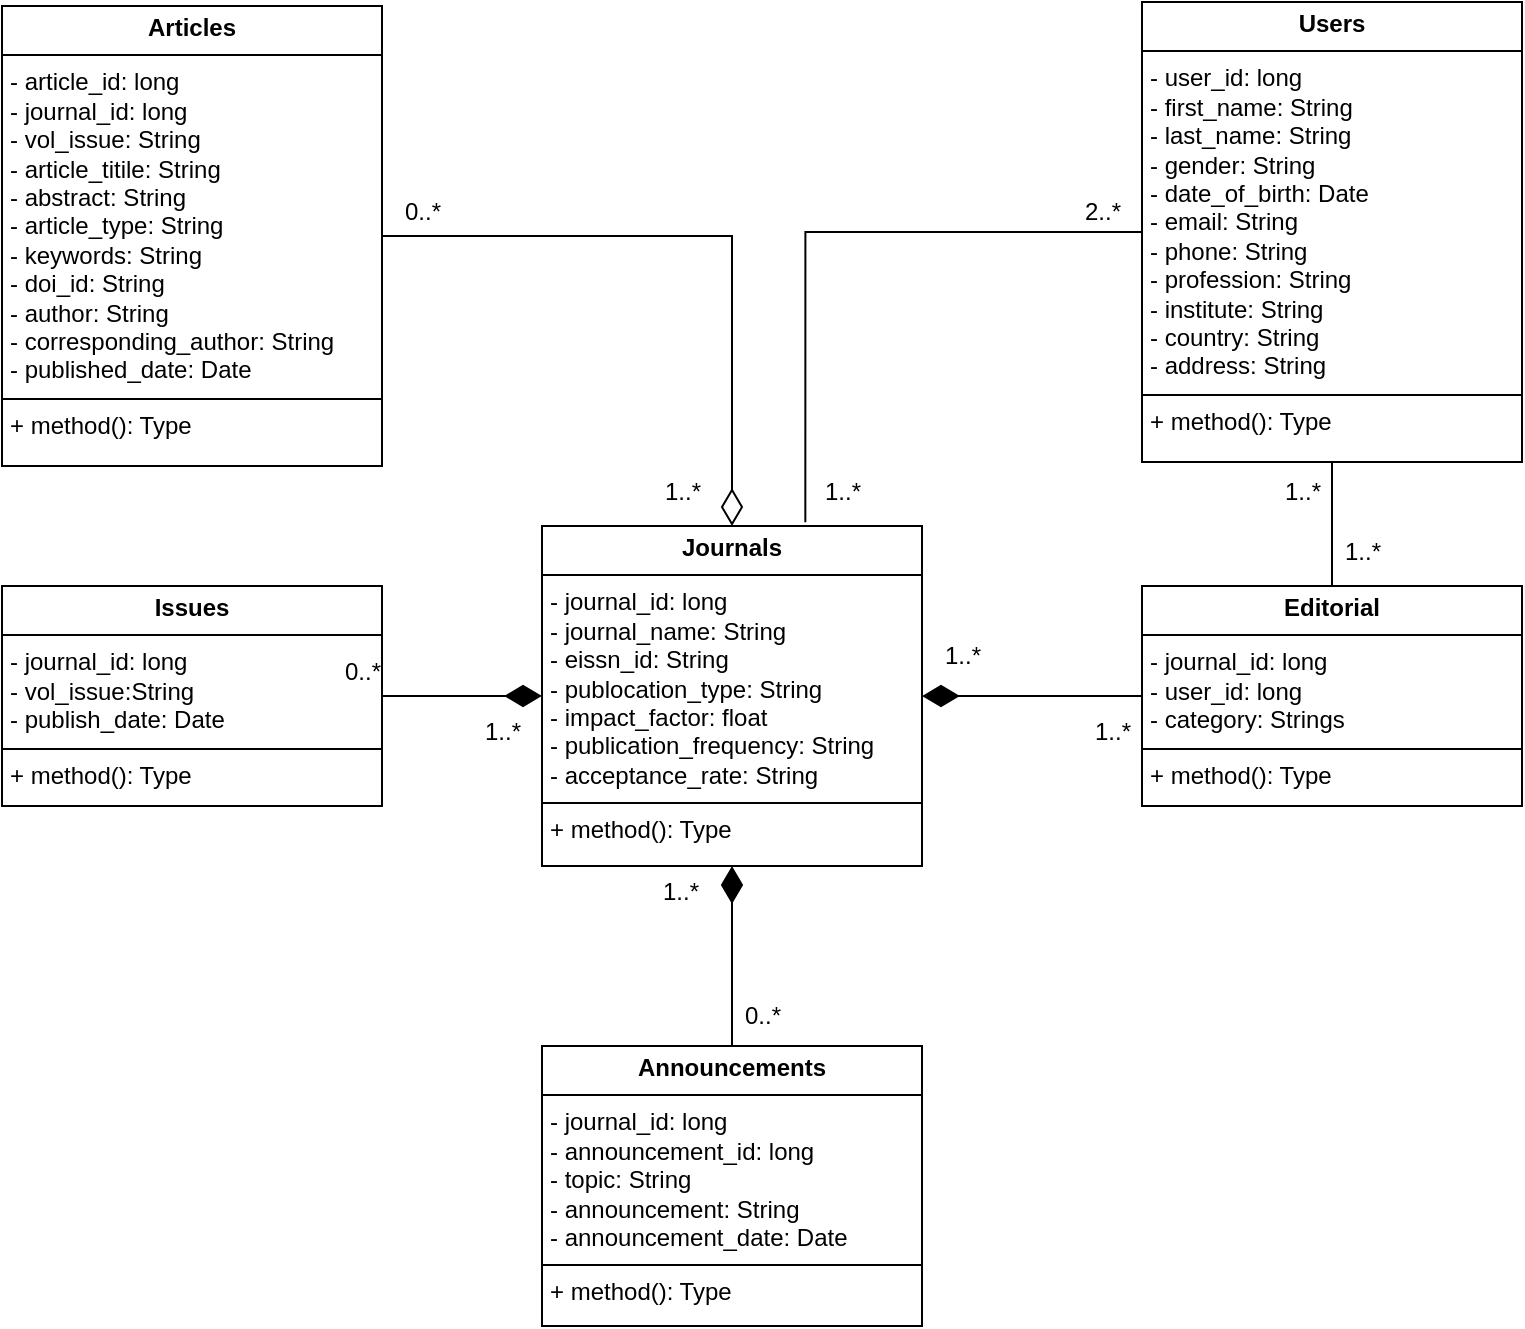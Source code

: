 <mxfile version="26.1.3">
  <diagram id="23iRSUPoRavnBvh4doch" name="Page-1">
    <mxGraphModel dx="1450" dy="957" grid="1" gridSize="10" guides="1" tooltips="1" connect="1" arrows="1" fold="1" page="0" pageScale="1" pageWidth="827" pageHeight="1169" math="0" shadow="0">
      <root>
        <mxCell id="0" />
        <mxCell id="1" parent="0" />
        <mxCell id="FJPfQv-ruWW9nif7IY8S-1" value="&lt;p style=&quot;margin:0px;margin-top:4px;text-align:center;&quot;&gt;&lt;b&gt;Journals&lt;/b&gt;&lt;/p&gt;&lt;hr size=&quot;1&quot; style=&quot;border-style:solid;&quot;&gt;&lt;p style=&quot;margin:0px;margin-left:4px;&quot;&gt;- journal_id: long&lt;/p&gt;&lt;p style=&quot;margin:0px;margin-left:4px;&quot;&gt;- journal_name: String&lt;/p&gt;&lt;p style=&quot;margin:0px;margin-left:4px;&quot;&gt;- eissn_id: String&lt;/p&gt;&lt;p style=&quot;margin:0px;margin-left:4px;&quot;&gt;- publocation_type: String&lt;/p&gt;&lt;p style=&quot;margin:0px;margin-left:4px;&quot;&gt;- impact_factor: float&lt;/p&gt;&lt;p style=&quot;margin:0px;margin-left:4px;&quot;&gt;- publication_frequency: String&lt;/p&gt;&lt;p style=&quot;margin:0px;margin-left:4px;&quot;&gt;- acceptance_rate: String&lt;/p&gt;&lt;hr size=&quot;1&quot; style=&quot;border-style:solid;&quot;&gt;&lt;p style=&quot;margin:0px;margin-left:4px;&quot;&gt;+ method(): Type&lt;/p&gt;" style="verticalAlign=top;align=left;overflow=fill;html=1;whiteSpace=wrap;" vertex="1" parent="1">
          <mxGeometry x="80" y="210" width="190" height="170" as="geometry" />
        </mxCell>
        <mxCell id="FJPfQv-ruWW9nif7IY8S-12" style="edgeStyle=orthogonalEdgeStyle;rounded=0;orthogonalLoop=1;jettySize=auto;html=1;entryX=0.5;entryY=1;entryDx=0;entryDy=0;endArrow=diamondThin;endFill=1;endSize=16;" edge="1" parent="1" source="FJPfQv-ruWW9nif7IY8S-3" target="FJPfQv-ruWW9nif7IY8S-1">
          <mxGeometry relative="1" as="geometry" />
        </mxCell>
        <mxCell id="FJPfQv-ruWW9nif7IY8S-3" value="&lt;p style=&quot;margin:0px;margin-top:4px;text-align:center;&quot;&gt;&lt;b&gt;Announcements&lt;/b&gt;&lt;/p&gt;&lt;hr size=&quot;1&quot; style=&quot;border-style:solid;&quot;&gt;&lt;p style=&quot;margin:0px;margin-left:4px;&quot;&gt;- journal_id: long&lt;br&gt;&lt;/p&gt;&lt;p style=&quot;margin:0px;margin-left:4px;&quot;&gt;- announcement_id: long&lt;/p&gt;&lt;p style=&quot;margin:0px;margin-left:4px;&quot;&gt;- topic: String&lt;/p&gt;&lt;p style=&quot;margin:0px;margin-left:4px;&quot;&gt;- announcement: String&lt;/p&gt;&lt;p style=&quot;margin:0px;margin-left:4px;&quot;&gt;- announcement_date: Date&lt;/p&gt;&lt;hr size=&quot;1&quot; style=&quot;border-style:solid;&quot;&gt;&lt;p style=&quot;margin:0px;margin-left:4px;&quot;&gt;+ method(): Type&lt;/p&gt;" style="verticalAlign=top;align=left;overflow=fill;html=1;whiteSpace=wrap;" vertex="1" parent="1">
          <mxGeometry x="80" y="470" width="190" height="140" as="geometry" />
        </mxCell>
        <mxCell id="FJPfQv-ruWW9nif7IY8S-11" style="edgeStyle=orthogonalEdgeStyle;rounded=0;orthogonalLoop=1;jettySize=auto;html=1;entryX=0;entryY=0.5;entryDx=0;entryDy=0;endArrow=diamondThin;endFill=1;endSize=16;" edge="1" parent="1" source="FJPfQv-ruWW9nif7IY8S-4" target="FJPfQv-ruWW9nif7IY8S-1">
          <mxGeometry relative="1" as="geometry" />
        </mxCell>
        <mxCell id="FJPfQv-ruWW9nif7IY8S-4" value="&lt;p style=&quot;margin:0px;margin-top:4px;text-align:center;&quot;&gt;&lt;b&gt;Issues&lt;/b&gt;&lt;/p&gt;&lt;hr size=&quot;1&quot; style=&quot;border-style:solid;&quot;&gt;&lt;p style=&quot;margin:0px;margin-left:4px;&quot;&gt;- journal_id: long&lt;br&gt;&lt;/p&gt;&lt;p style=&quot;margin:0px;margin-left:4px;&quot;&gt;- vol_issue:String&lt;/p&gt;&lt;p style=&quot;margin:0px;margin-left:4px;&quot;&gt;- publish_date: Date&lt;/p&gt;&lt;hr size=&quot;1&quot; style=&quot;border-style:solid;&quot;&gt;&lt;p style=&quot;margin:0px;margin-left:4px;&quot;&gt;+ method(): Type&lt;/p&gt;" style="verticalAlign=top;align=left;overflow=fill;html=1;whiteSpace=wrap;" vertex="1" parent="1">
          <mxGeometry x="-190" y="240" width="190" height="110" as="geometry" />
        </mxCell>
        <mxCell id="FJPfQv-ruWW9nif7IY8S-8" style="edgeStyle=orthogonalEdgeStyle;rounded=0;orthogonalLoop=1;jettySize=auto;html=1;entryX=1;entryY=0.5;entryDx=0;entryDy=0;endArrow=diamondThin;endFill=1;endSize=16;" edge="1" parent="1" source="FJPfQv-ruWW9nif7IY8S-5" target="FJPfQv-ruWW9nif7IY8S-1">
          <mxGeometry relative="1" as="geometry" />
        </mxCell>
        <mxCell id="FJPfQv-ruWW9nif7IY8S-5" value="&lt;p style=&quot;margin:0px;margin-top:4px;text-align:center;&quot;&gt;&lt;b&gt;Editorial&lt;/b&gt;&lt;/p&gt;&lt;hr size=&quot;1&quot; style=&quot;border-style:solid;&quot;&gt;&lt;p style=&quot;margin:0px;margin-left:4px;&quot;&gt;- journal_id: long&lt;br&gt;&lt;/p&gt;&lt;p style=&quot;margin:0px;margin-left:4px;&quot;&gt;- user_id: long&lt;/p&gt;&lt;p style=&quot;margin:0px;margin-left:4px;&quot;&gt;- category: Strings&lt;/p&gt;&lt;hr size=&quot;1&quot; style=&quot;border-style:solid;&quot;&gt;&lt;p style=&quot;margin:0px;margin-left:4px;&quot;&gt;+ method(): Type&lt;/p&gt;" style="verticalAlign=top;align=left;overflow=fill;html=1;whiteSpace=wrap;" vertex="1" parent="1">
          <mxGeometry x="380" y="240" width="190" height="110" as="geometry" />
        </mxCell>
        <mxCell id="FJPfQv-ruWW9nif7IY8S-27" style="edgeStyle=orthogonalEdgeStyle;rounded=0;orthogonalLoop=1;jettySize=auto;html=1;entryX=0.5;entryY=0;entryDx=0;entryDy=0;endArrow=none;startFill=0;" edge="1" parent="1" source="FJPfQv-ruWW9nif7IY8S-6" target="FJPfQv-ruWW9nif7IY8S-5">
          <mxGeometry relative="1" as="geometry" />
        </mxCell>
        <mxCell id="FJPfQv-ruWW9nif7IY8S-6" value="&lt;p style=&quot;margin:0px;margin-top:4px;text-align:center;&quot;&gt;&lt;b&gt;Users&lt;/b&gt;&lt;/p&gt;&lt;hr size=&quot;1&quot; style=&quot;border-style:solid;&quot;&gt;&lt;p style=&quot;margin:0px;margin-left:4px;&quot;&gt;- user_id: long&lt;/p&gt;&lt;p style=&quot;margin:0px;margin-left:4px;&quot;&gt;- first_name: String&lt;/p&gt;&lt;p style=&quot;margin:0px;margin-left:4px;&quot;&gt;- last_name: String&lt;/p&gt;&lt;p style=&quot;margin:0px;margin-left:4px;&quot;&gt;- gender: String&lt;/p&gt;&lt;p style=&quot;margin:0px;margin-left:4px;&quot;&gt;- date_of_birth: Date&lt;/p&gt;&lt;p style=&quot;margin:0px;margin-left:4px;&quot;&gt;- email: String&lt;/p&gt;&lt;p style=&quot;margin:0px;margin-left:4px;&quot;&gt;- phone: String&lt;/p&gt;&lt;p style=&quot;margin:0px;margin-left:4px;&quot;&gt;- profession: String&lt;/p&gt;&lt;p style=&quot;margin:0px;margin-left:4px;&quot;&gt;- institute: String&lt;/p&gt;&lt;p style=&quot;margin:0px;margin-left:4px;&quot;&gt;- country: String&lt;/p&gt;&lt;p style=&quot;margin:0px;margin-left:4px;&quot;&gt;- address: String&lt;/p&gt;&lt;hr size=&quot;1&quot; style=&quot;border-style:solid;&quot;&gt;&lt;p style=&quot;margin:0px;margin-left:4px;&quot;&gt;+ method(): Type&lt;/p&gt;" style="verticalAlign=top;align=left;overflow=fill;html=1;whiteSpace=wrap;" vertex="1" parent="1">
          <mxGeometry x="380" y="-52" width="190" height="230" as="geometry" />
        </mxCell>
        <mxCell id="FJPfQv-ruWW9nif7IY8S-13" style="edgeStyle=orthogonalEdgeStyle;rounded=0;orthogonalLoop=1;jettySize=auto;html=1;entryX=0.5;entryY=0;entryDx=0;entryDy=0;endArrow=diamondThin;endFill=0;endSize=16;" edge="1" parent="1" source="FJPfQv-ruWW9nif7IY8S-7" target="FJPfQv-ruWW9nif7IY8S-1">
          <mxGeometry relative="1" as="geometry" />
        </mxCell>
        <mxCell id="FJPfQv-ruWW9nif7IY8S-7" value="&lt;p style=&quot;margin:0px;margin-top:4px;text-align:center;&quot;&gt;&lt;b&gt;Articles&lt;/b&gt;&lt;/p&gt;&lt;hr size=&quot;1&quot; style=&quot;border-style:solid;&quot;&gt;&lt;p style=&quot;margin:0px;margin-left:4px;&quot;&gt;- article_id: long&lt;/p&gt;&lt;p style=&quot;margin:0px;margin-left:4px;&quot;&gt;- journal_id: long&lt;/p&gt;&lt;p style=&quot;margin:0px;margin-left:4px;&quot;&gt;- vol_issue: String&lt;/p&gt;&lt;p style=&quot;margin:0px;margin-left:4px;&quot;&gt;- article_titile: String&lt;/p&gt;&lt;p style=&quot;margin:0px;margin-left:4px;&quot;&gt;- abstract: String&lt;/p&gt;&lt;p style=&quot;margin:0px;margin-left:4px;&quot;&gt;- article_type: String&lt;/p&gt;&lt;p style=&quot;margin:0px;margin-left:4px;&quot;&gt;- keywords: String&lt;/p&gt;&lt;p style=&quot;margin:0px;margin-left:4px;&quot;&gt;- doi_id: String&lt;/p&gt;&lt;p style=&quot;margin:0px;margin-left:4px;&quot;&gt;- author: String&lt;/p&gt;&lt;p style=&quot;margin:0px;margin-left:4px;&quot;&gt;- corresponding_author: String&lt;/p&gt;&lt;p style=&quot;margin:0px;margin-left:4px;&quot;&gt;- published_date: Date&lt;/p&gt;&lt;hr size=&quot;1&quot; style=&quot;border-style:solid;&quot;&gt;&lt;p style=&quot;margin:0px;margin-left:4px;&quot;&gt;+ method(): Type&lt;/p&gt;" style="verticalAlign=top;align=left;overflow=fill;html=1;whiteSpace=wrap;" vertex="1" parent="1">
          <mxGeometry x="-190" y="-50" width="190" height="230" as="geometry" />
        </mxCell>
        <mxCell id="FJPfQv-ruWW9nif7IY8S-14" style="edgeStyle=orthogonalEdgeStyle;rounded=0;orthogonalLoop=1;jettySize=auto;html=1;entryX=0.693;entryY=-0.011;entryDx=0;entryDy=0;entryPerimeter=0;endArrow=none;startFill=0;" edge="1" parent="1" source="FJPfQv-ruWW9nif7IY8S-6" target="FJPfQv-ruWW9nif7IY8S-1">
          <mxGeometry relative="1" as="geometry" />
        </mxCell>
        <mxCell id="FJPfQv-ruWW9nif7IY8S-16" value="0..*" style="text;html=1;align=center;verticalAlign=middle;resizable=0;points=[];autosize=1;strokeColor=none;fillColor=none;" vertex="1" parent="1">
          <mxGeometry y="38" width="40" height="30" as="geometry" />
        </mxCell>
        <mxCell id="FJPfQv-ruWW9nif7IY8S-17" value="1..*" style="text;html=1;align=center;verticalAlign=middle;resizable=0;points=[];autosize=1;strokeColor=none;fillColor=none;" vertex="1" parent="1">
          <mxGeometry x="130" y="178" width="40" height="30" as="geometry" />
        </mxCell>
        <mxCell id="FJPfQv-ruWW9nif7IY8S-18" value="2..*" style="text;html=1;align=center;verticalAlign=middle;resizable=0;points=[];autosize=1;strokeColor=none;fillColor=none;" vertex="1" parent="1">
          <mxGeometry x="340" y="38" width="40" height="30" as="geometry" />
        </mxCell>
        <mxCell id="FJPfQv-ruWW9nif7IY8S-19" value="1..*" style="text;html=1;align=center;verticalAlign=middle;resizable=0;points=[];autosize=1;strokeColor=none;fillColor=none;" vertex="1" parent="1">
          <mxGeometry x="210" y="178" width="40" height="30" as="geometry" />
        </mxCell>
        <mxCell id="FJPfQv-ruWW9nif7IY8S-20" value="0..*" style="text;html=1;align=center;verticalAlign=middle;resizable=0;points=[];autosize=1;strokeColor=none;fillColor=none;" vertex="1" parent="1">
          <mxGeometry x="-30" y="268" width="40" height="30" as="geometry" />
        </mxCell>
        <mxCell id="FJPfQv-ruWW9nif7IY8S-21" value="1..*" style="text;html=1;align=center;verticalAlign=middle;resizable=0;points=[];autosize=1;strokeColor=none;fillColor=none;" vertex="1" parent="1">
          <mxGeometry x="40" y="298" width="40" height="30" as="geometry" />
        </mxCell>
        <mxCell id="FJPfQv-ruWW9nif7IY8S-22" value="1..*" style="text;html=1;align=center;verticalAlign=middle;resizable=0;points=[];autosize=1;strokeColor=none;fillColor=none;" vertex="1" parent="1">
          <mxGeometry x="345" y="298" width="40" height="30" as="geometry" />
        </mxCell>
        <mxCell id="FJPfQv-ruWW9nif7IY8S-24" value="1..*" style="text;html=1;align=center;verticalAlign=middle;resizable=0;points=[];autosize=1;strokeColor=none;fillColor=none;" vertex="1" parent="1">
          <mxGeometry x="270" y="260" width="40" height="30" as="geometry" />
        </mxCell>
        <mxCell id="FJPfQv-ruWW9nif7IY8S-25" value="0..*" style="text;html=1;align=center;verticalAlign=middle;resizable=0;points=[];autosize=1;strokeColor=none;fillColor=none;" vertex="1" parent="1">
          <mxGeometry x="170" y="440" width="40" height="30" as="geometry" />
        </mxCell>
        <mxCell id="FJPfQv-ruWW9nif7IY8S-26" value="1..*" style="text;html=1;align=center;verticalAlign=middle;resizable=0;points=[];autosize=1;strokeColor=none;fillColor=none;" vertex="1" parent="1">
          <mxGeometry x="129" y="378" width="40" height="30" as="geometry" />
        </mxCell>
        <mxCell id="FJPfQv-ruWW9nif7IY8S-28" value="1..*" style="text;html=1;align=center;verticalAlign=middle;resizable=0;points=[];autosize=1;strokeColor=none;fillColor=none;" vertex="1" parent="1">
          <mxGeometry x="440" y="178" width="40" height="30" as="geometry" />
        </mxCell>
        <mxCell id="FJPfQv-ruWW9nif7IY8S-29" value="1..*" style="text;html=1;align=center;verticalAlign=middle;resizable=0;points=[];autosize=1;strokeColor=none;fillColor=none;" vertex="1" parent="1">
          <mxGeometry x="470" y="208" width="40" height="30" as="geometry" />
        </mxCell>
      </root>
    </mxGraphModel>
  </diagram>
</mxfile>
